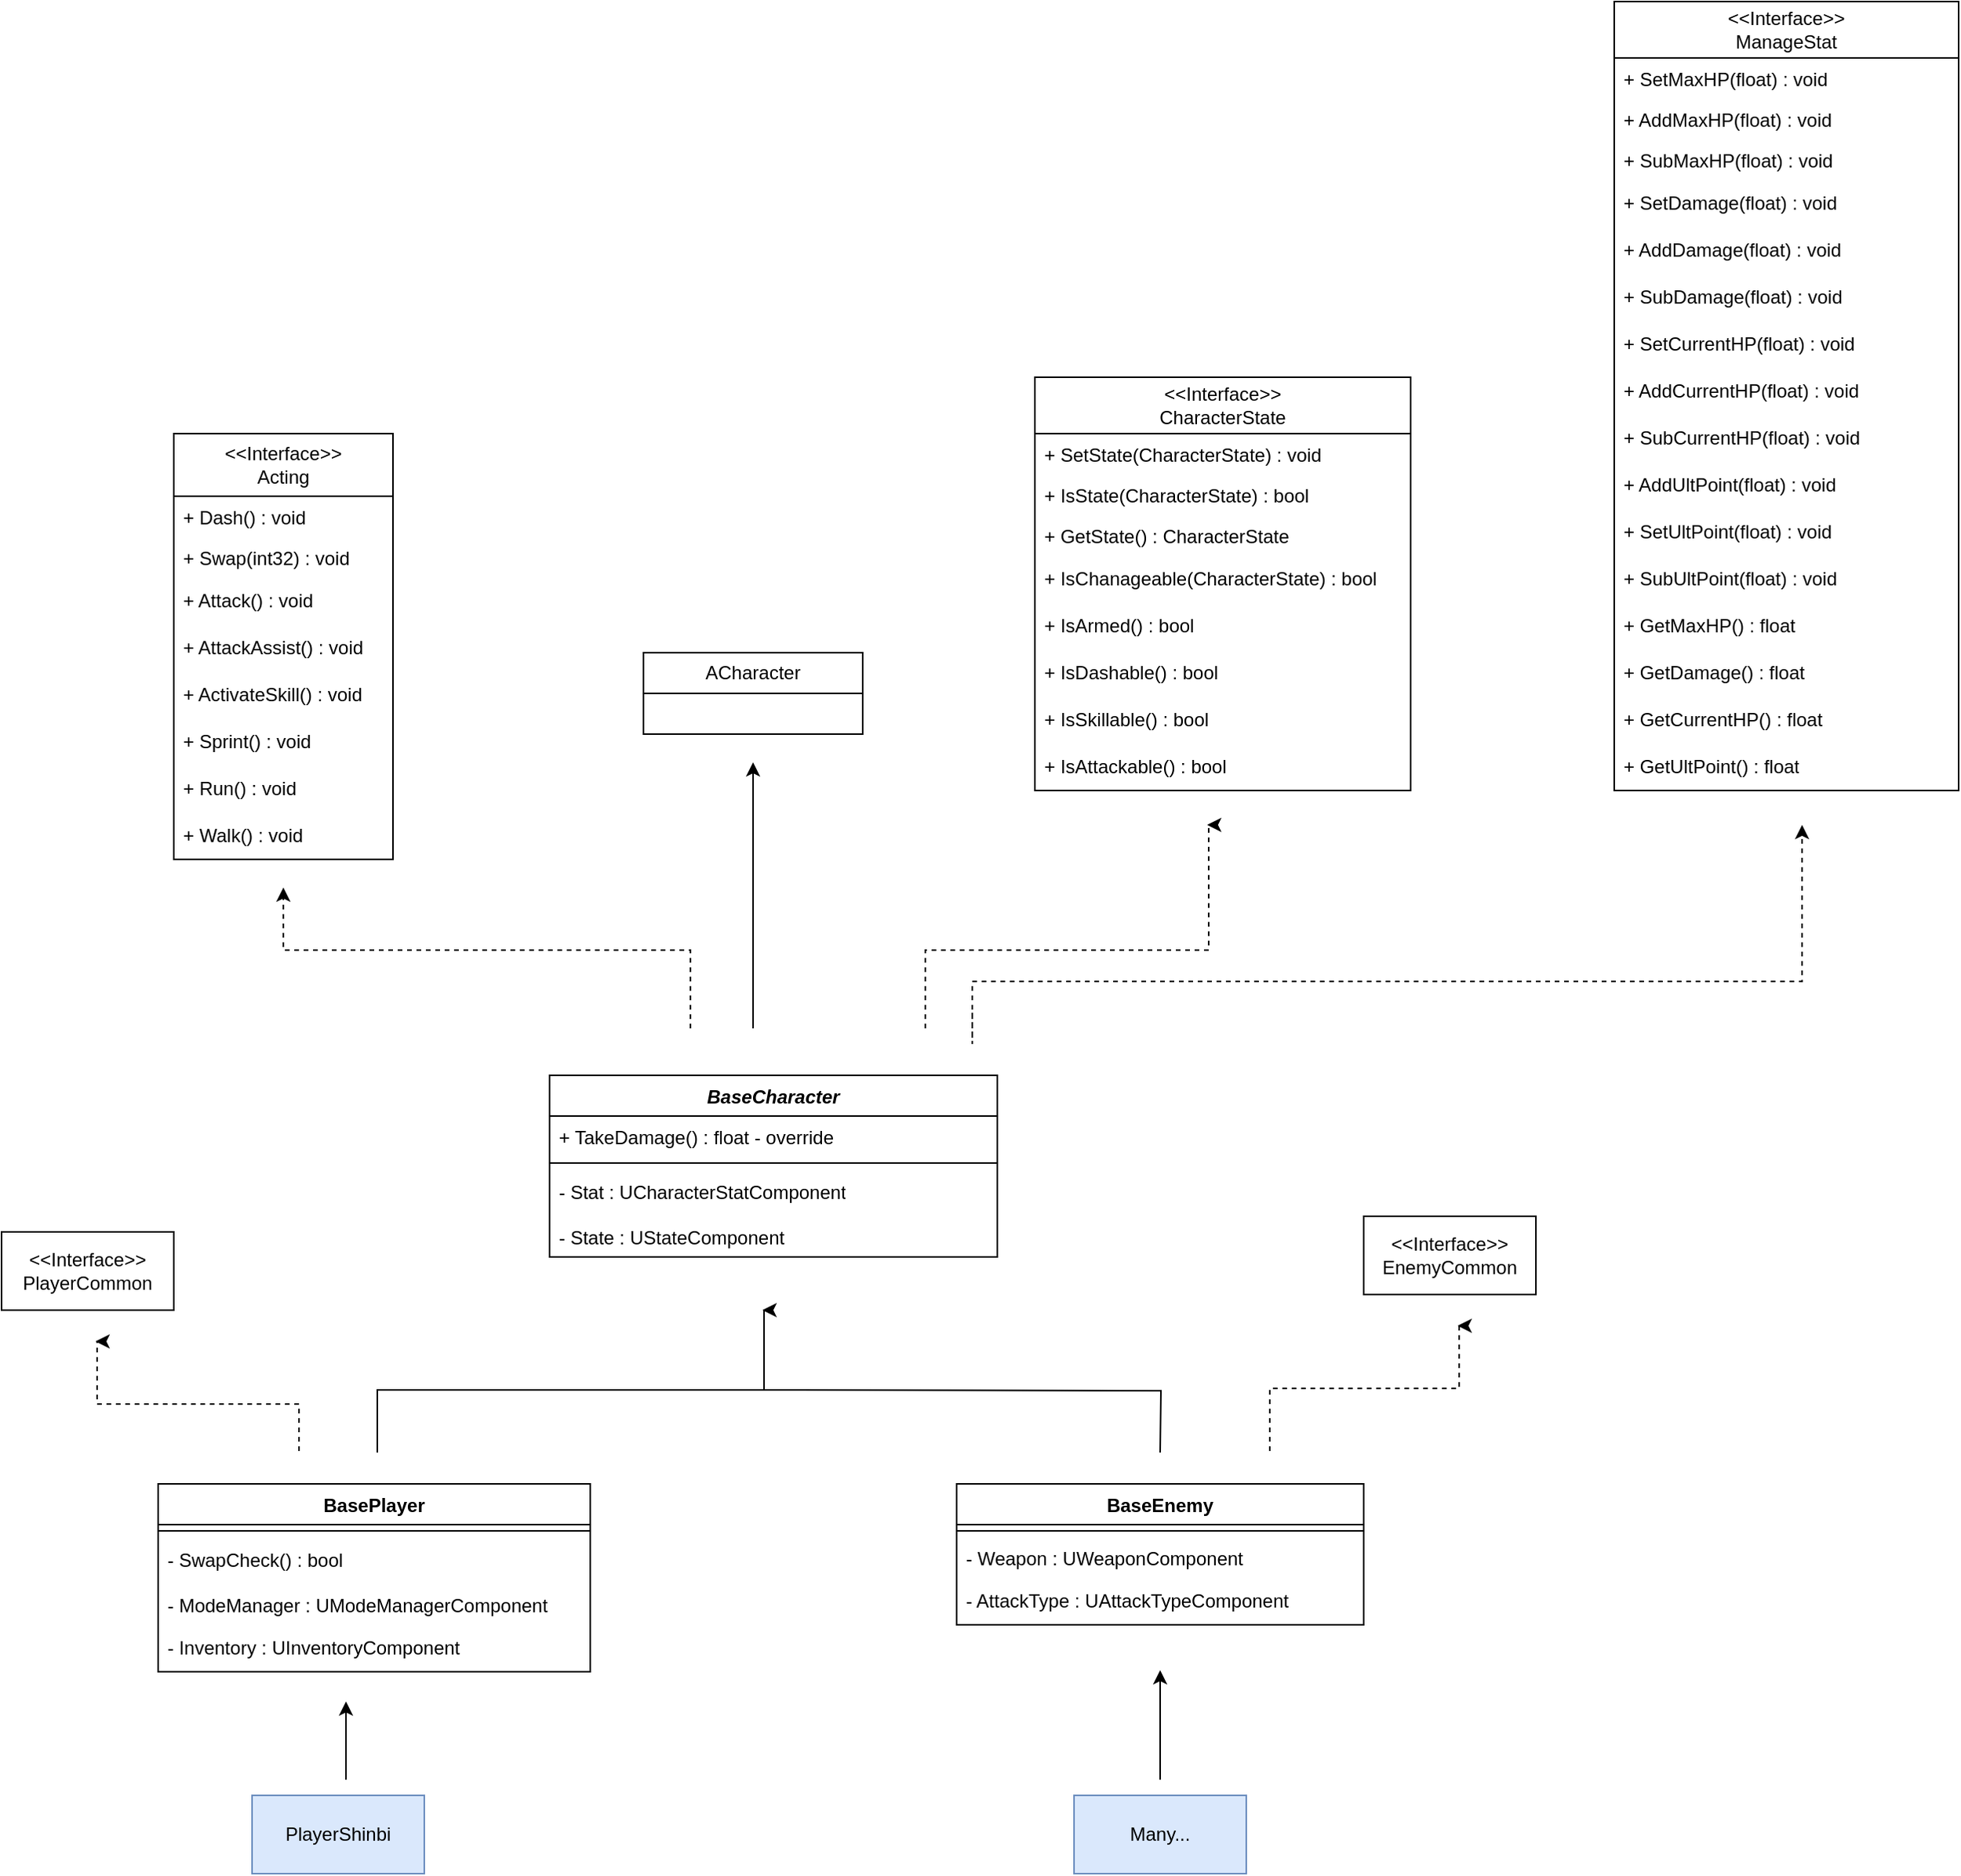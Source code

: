 <mxfile version="21.6.6" type="device">
  <diagram id="C5RBs43oDa-KdzZeNtuy" name="Page-1">
    <mxGraphModel dx="2261" dy="1927" grid="1" gridSize="10" guides="1" tooltips="1" connect="1" arrows="1" fold="1" page="1" pageScale="1" pageWidth="827" pageHeight="1169" math="0" shadow="0">
      <root>
        <mxCell id="WIyWlLk6GJQsqaUBKTNV-0" />
        <mxCell id="WIyWlLk6GJQsqaUBKTNV-1" parent="WIyWlLk6GJQsqaUBKTNV-0" />
        <mxCell id="do8VormS2UY2-VCmtVHz-10" value="BaseCharacter" style="swimlane;fontStyle=3;align=center;verticalAlign=top;childLayout=stackLayout;horizontal=1;startSize=26;horizontalStack=0;resizeParent=1;resizeParentMax=0;resizeLast=0;collapsible=1;marginBottom=0;whiteSpace=wrap;html=1;" parent="WIyWlLk6GJQsqaUBKTNV-1" vertex="1">
          <mxGeometry x="290" y="130" width="286" height="116" as="geometry" />
        </mxCell>
        <mxCell id="do8VormS2UY2-VCmtVHz-11" value="+ TakeDamage() : float - override" style="text;strokeColor=none;fillColor=none;align=left;verticalAlign=top;spacingLeft=4;spacingRight=4;overflow=hidden;rotatable=0;points=[[0,0.5],[1,0.5]];portConstraint=eastwest;whiteSpace=wrap;html=1;" parent="do8VormS2UY2-VCmtVHz-10" vertex="1">
          <mxGeometry y="26" width="286" height="26" as="geometry" />
        </mxCell>
        <mxCell id="do8VormS2UY2-VCmtVHz-12" value="" style="line;strokeWidth=1;fillColor=none;align=left;verticalAlign=middle;spacingTop=-1;spacingLeft=3;spacingRight=3;rotatable=0;labelPosition=right;points=[];portConstraint=eastwest;strokeColor=inherit;" parent="do8VormS2UY2-VCmtVHz-10" vertex="1">
          <mxGeometry y="52" width="286" height="8" as="geometry" />
        </mxCell>
        <mxCell id="do8VormS2UY2-VCmtVHz-48" value="- Stat : UCharacterStatComponent" style="text;strokeColor=none;fillColor=none;align=left;verticalAlign=middle;spacingLeft=4;spacingRight=4;overflow=hidden;points=[[0,0.5],[1,0.5]];portConstraint=eastwest;rotatable=0;whiteSpace=wrap;html=1;" parent="do8VormS2UY2-VCmtVHz-10" vertex="1">
          <mxGeometry y="60" width="286" height="30" as="geometry" />
        </mxCell>
        <mxCell id="do8VormS2UY2-VCmtVHz-13" value="- State : UStateComponent" style="text;strokeColor=none;fillColor=none;align=left;verticalAlign=top;spacingLeft=4;spacingRight=4;overflow=hidden;rotatable=0;points=[[0,0.5],[1,0.5]];portConstraint=eastwest;whiteSpace=wrap;html=1;" parent="do8VormS2UY2-VCmtVHz-10" vertex="1">
          <mxGeometry y="90" width="286" height="26" as="geometry" />
        </mxCell>
        <mxCell id="do8VormS2UY2-VCmtVHz-14" value="BasePlayer" style="swimlane;fontStyle=1;align=center;verticalAlign=top;childLayout=stackLayout;horizontal=1;startSize=26;horizontalStack=0;resizeParent=1;resizeParentMax=0;resizeLast=0;collapsible=1;marginBottom=0;whiteSpace=wrap;html=1;" parent="WIyWlLk6GJQsqaUBKTNV-1" vertex="1">
          <mxGeometry x="40" y="391" width="276" height="120" as="geometry" />
        </mxCell>
        <mxCell id="do8VormS2UY2-VCmtVHz-16" value="" style="line;strokeWidth=1;fillColor=none;align=left;verticalAlign=middle;spacingTop=-1;spacingLeft=3;spacingRight=3;rotatable=0;labelPosition=right;points=[];portConstraint=eastwest;strokeColor=inherit;" parent="do8VormS2UY2-VCmtVHz-14" vertex="1">
          <mxGeometry y="26" width="276" height="8" as="geometry" />
        </mxCell>
        <mxCell id="do8VormS2UY2-VCmtVHz-26" value="- SwapCheck() : bool" style="text;strokeColor=none;fillColor=none;align=left;verticalAlign=middle;spacingLeft=4;spacingRight=4;overflow=hidden;points=[[0,0.5],[1,0.5]];portConstraint=eastwest;rotatable=0;whiteSpace=wrap;html=1;" parent="do8VormS2UY2-VCmtVHz-14" vertex="1">
          <mxGeometry y="34" width="276" height="30" as="geometry" />
        </mxCell>
        <mxCell id="do8VormS2UY2-VCmtVHz-17" value="- ModeManager : UModeManagerComponent" style="text;strokeColor=none;fillColor=none;align=left;verticalAlign=top;spacingLeft=4;spacingRight=4;overflow=hidden;rotatable=0;points=[[0,0.5],[1,0.5]];portConstraint=eastwest;whiteSpace=wrap;html=1;" parent="do8VormS2UY2-VCmtVHz-14" vertex="1">
          <mxGeometry y="64" width="276" height="26" as="geometry" />
        </mxCell>
        <mxCell id="do8VormS2UY2-VCmtVHz-22" value="- Inventory : UInventoryComponent" style="text;strokeColor=none;fillColor=none;align=left;verticalAlign=middle;spacingLeft=4;spacingRight=4;overflow=hidden;points=[[0,0.5],[1,0.5]];portConstraint=eastwest;rotatable=0;whiteSpace=wrap;html=1;" parent="do8VormS2UY2-VCmtVHz-14" vertex="1">
          <mxGeometry y="90" width="276" height="30" as="geometry" />
        </mxCell>
        <mxCell id="do8VormS2UY2-VCmtVHz-18" value="BaseEnemy" style="swimlane;fontStyle=1;align=center;verticalAlign=top;childLayout=stackLayout;horizontal=1;startSize=26;horizontalStack=0;resizeParent=1;resizeParentMax=0;resizeLast=0;collapsible=1;marginBottom=0;whiteSpace=wrap;html=1;" parent="WIyWlLk6GJQsqaUBKTNV-1" vertex="1">
          <mxGeometry x="550" y="391" width="260" height="90" as="geometry" />
        </mxCell>
        <mxCell id="do8VormS2UY2-VCmtVHz-20" value="" style="line;strokeWidth=1;fillColor=none;align=left;verticalAlign=middle;spacingTop=-1;spacingLeft=3;spacingRight=3;rotatable=0;labelPosition=right;points=[];portConstraint=eastwest;strokeColor=inherit;" parent="do8VormS2UY2-VCmtVHz-18" vertex="1">
          <mxGeometry y="26" width="260" height="8" as="geometry" />
        </mxCell>
        <mxCell id="do8VormS2UY2-VCmtVHz-21" value="- Weapon : UWeaponComponent" style="text;strokeColor=none;fillColor=none;align=left;verticalAlign=top;spacingLeft=4;spacingRight=4;overflow=hidden;rotatable=0;points=[[0,0.5],[1,0.5]];portConstraint=eastwest;whiteSpace=wrap;html=1;" parent="do8VormS2UY2-VCmtVHz-18" vertex="1">
          <mxGeometry y="34" width="260" height="26" as="geometry" />
        </mxCell>
        <mxCell id="FVJ9Rpuq2_7bHsIPSwf8-13" value="- AttackType : UAttackTypeComponent" style="text;strokeColor=none;fillColor=none;align=left;verticalAlign=middle;spacingLeft=4;spacingRight=4;overflow=hidden;points=[[0,0.5],[1,0.5]];portConstraint=eastwest;rotatable=0;whiteSpace=wrap;html=1;" vertex="1" parent="do8VormS2UY2-VCmtVHz-18">
          <mxGeometry y="60" width="260" height="30" as="geometry" />
        </mxCell>
        <mxCell id="do8VormS2UY2-VCmtVHz-27" value="" style="endArrow=classic;html=1;rounded=0;edgeStyle=orthogonalEdgeStyle;startArrow=none;startFill=0;" parent="WIyWlLk6GJQsqaUBKTNV-1" edge="1">
          <mxGeometry width="50" height="50" relative="1" as="geometry">
            <mxPoint x="180" y="371" as="sourcePoint" />
            <mxPoint x="426" y="280" as="targetPoint" />
            <Array as="points">
              <mxPoint x="180" y="331" />
              <mxPoint x="427" y="331" />
            </Array>
          </mxGeometry>
        </mxCell>
        <mxCell id="do8VormS2UY2-VCmtVHz-32" value="" style="endArrow=none;html=1;rounded=0;edgeStyle=orthogonalEdgeStyle;" parent="WIyWlLk6GJQsqaUBKTNV-1" edge="1">
          <mxGeometry width="50" height="50" relative="1" as="geometry">
            <mxPoint x="420" y="331" as="sourcePoint" />
            <mxPoint x="680" y="371" as="targetPoint" />
          </mxGeometry>
        </mxCell>
        <mxCell id="do8VormS2UY2-VCmtVHz-33" value="&amp;lt;&amp;lt;Interface&amp;gt;&amp;gt;&lt;br&gt;Acting" style="swimlane;fontStyle=0;childLayout=stackLayout;horizontal=1;startSize=40;fillColor=none;horizontalStack=0;resizeParent=1;resizeParentMax=0;resizeLast=0;collapsible=1;marginBottom=0;whiteSpace=wrap;html=1;" parent="WIyWlLk6GJQsqaUBKTNV-1" vertex="1">
          <mxGeometry x="50" y="-280" width="140" height="272" as="geometry" />
        </mxCell>
        <mxCell id="do8VormS2UY2-VCmtVHz-34" value="+ Dash() : void" style="text;strokeColor=none;fillColor=none;align=left;verticalAlign=top;spacingLeft=4;spacingRight=4;overflow=hidden;rotatable=0;points=[[0,0.5],[1,0.5]];portConstraint=eastwest;whiteSpace=wrap;html=1;" parent="do8VormS2UY2-VCmtVHz-33" vertex="1">
          <mxGeometry y="40" width="140" height="26" as="geometry" />
        </mxCell>
        <mxCell id="do8VormS2UY2-VCmtVHz-35" value="+ Swap(int32) : void" style="text;strokeColor=none;fillColor=none;align=left;verticalAlign=top;spacingLeft=4;spacingRight=4;overflow=hidden;rotatable=0;points=[[0,0.5],[1,0.5]];portConstraint=eastwest;whiteSpace=wrap;html=1;" parent="do8VormS2UY2-VCmtVHz-33" vertex="1">
          <mxGeometry y="66" width="140" height="26" as="geometry" />
        </mxCell>
        <mxCell id="do8VormS2UY2-VCmtVHz-44" value="+ Attack() : void" style="text;strokeColor=none;fillColor=none;align=left;verticalAlign=middle;spacingLeft=4;spacingRight=4;overflow=hidden;points=[[0,0.5],[1,0.5]];portConstraint=eastwest;rotatable=0;whiteSpace=wrap;html=1;" parent="do8VormS2UY2-VCmtVHz-33" vertex="1">
          <mxGeometry y="92" width="140" height="30" as="geometry" />
        </mxCell>
        <mxCell id="do8VormS2UY2-VCmtVHz-47" value="+ AttackAssist() : void" style="text;strokeColor=none;fillColor=none;align=left;verticalAlign=middle;spacingLeft=4;spacingRight=4;overflow=hidden;points=[[0,0.5],[1,0.5]];portConstraint=eastwest;rotatable=0;whiteSpace=wrap;html=1;" parent="do8VormS2UY2-VCmtVHz-33" vertex="1">
          <mxGeometry y="122" width="140" height="30" as="geometry" />
        </mxCell>
        <mxCell id="do8VormS2UY2-VCmtVHz-43" value="+ ActivateSkill() : void" style="text;strokeColor=none;fillColor=none;align=left;verticalAlign=middle;spacingLeft=4;spacingRight=4;overflow=hidden;points=[[0,0.5],[1,0.5]];portConstraint=eastwest;rotatable=0;whiteSpace=wrap;html=1;" parent="do8VormS2UY2-VCmtVHz-33" vertex="1">
          <mxGeometry y="152" width="140" height="30" as="geometry" />
        </mxCell>
        <mxCell id="do8VormS2UY2-VCmtVHz-46" value="+ Sprint() : void" style="text;strokeColor=none;fillColor=none;align=left;verticalAlign=middle;spacingLeft=4;spacingRight=4;overflow=hidden;points=[[0,0.5],[1,0.5]];portConstraint=eastwest;rotatable=0;whiteSpace=wrap;html=1;" parent="do8VormS2UY2-VCmtVHz-33" vertex="1">
          <mxGeometry y="182" width="140" height="30" as="geometry" />
        </mxCell>
        <mxCell id="do8VormS2UY2-VCmtVHz-49" value="+ Run() : void" style="text;strokeColor=none;fillColor=none;align=left;verticalAlign=middle;spacingLeft=4;spacingRight=4;overflow=hidden;points=[[0,0.5],[1,0.5]];portConstraint=eastwest;rotatable=0;whiteSpace=wrap;html=1;" parent="do8VormS2UY2-VCmtVHz-33" vertex="1">
          <mxGeometry y="212" width="140" height="30" as="geometry" />
        </mxCell>
        <mxCell id="do8VormS2UY2-VCmtVHz-50" value="+ Walk() : void" style="text;strokeColor=none;fillColor=none;align=left;verticalAlign=middle;spacingLeft=4;spacingRight=4;overflow=hidden;points=[[0,0.5],[1,0.5]];portConstraint=eastwest;rotatable=0;whiteSpace=wrap;html=1;" parent="do8VormS2UY2-VCmtVHz-33" vertex="1">
          <mxGeometry y="242" width="140" height="30" as="geometry" />
        </mxCell>
        <mxCell id="do8VormS2UY2-VCmtVHz-37" value="" style="endArrow=classic;html=1;rounded=0;edgeStyle=orthogonalEdgeStyle;dashed=1;" parent="WIyWlLk6GJQsqaUBKTNV-1" edge="1">
          <mxGeometry width="50" height="50" relative="1" as="geometry">
            <mxPoint x="380" y="100" as="sourcePoint" />
            <mxPoint x="120" y="10" as="targetPoint" />
            <Array as="points">
              <mxPoint x="380" y="100" />
              <mxPoint x="380" y="50" />
              <mxPoint x="120" y="50" />
            </Array>
          </mxGeometry>
        </mxCell>
        <mxCell id="do8VormS2UY2-VCmtVHz-38" value="" style="endArrow=classic;html=1;rounded=0;" parent="WIyWlLk6GJQsqaUBKTNV-1" edge="1">
          <mxGeometry width="50" height="50" relative="1" as="geometry">
            <mxPoint x="420" y="100" as="sourcePoint" />
            <mxPoint x="420" y="-70" as="targetPoint" />
          </mxGeometry>
        </mxCell>
        <mxCell id="do8VormS2UY2-VCmtVHz-39" value="ACharacter" style="swimlane;fontStyle=0;childLayout=stackLayout;horizontal=1;startSize=26;fillColor=none;horizontalStack=0;resizeParent=1;resizeParentMax=0;resizeLast=0;collapsible=1;marginBottom=0;whiteSpace=wrap;html=1;" parent="WIyWlLk6GJQsqaUBKTNV-1" vertex="1">
          <mxGeometry x="350" y="-140" width="140" height="52" as="geometry" />
        </mxCell>
        <mxCell id="FVJ9Rpuq2_7bHsIPSwf8-1" value="&amp;lt;&amp;lt;Interface&amp;gt;&amp;gt;&lt;br&gt;CharacterState" style="swimlane;fontStyle=0;childLayout=stackLayout;horizontal=1;startSize=36;fillColor=none;horizontalStack=0;resizeParent=1;resizeParentMax=0;resizeLast=0;collapsible=1;marginBottom=0;whiteSpace=wrap;html=1;" vertex="1" parent="WIyWlLk6GJQsqaUBKTNV-1">
          <mxGeometry x="600" y="-316" width="240" height="264" as="geometry" />
        </mxCell>
        <mxCell id="FVJ9Rpuq2_7bHsIPSwf8-3" value="+ SetState(CharacterState) : void" style="text;strokeColor=none;fillColor=none;align=left;verticalAlign=top;spacingLeft=4;spacingRight=4;overflow=hidden;rotatable=0;points=[[0,0.5],[1,0.5]];portConstraint=eastwest;whiteSpace=wrap;html=1;" vertex="1" parent="FVJ9Rpuq2_7bHsIPSwf8-1">
          <mxGeometry y="36" width="240" height="26" as="geometry" />
        </mxCell>
        <mxCell id="FVJ9Rpuq2_7bHsIPSwf8-2" value="+ IsState(CharacterState) : bool" style="text;strokeColor=none;fillColor=none;align=left;verticalAlign=top;spacingLeft=4;spacingRight=4;overflow=hidden;rotatable=0;points=[[0,0.5],[1,0.5]];portConstraint=eastwest;whiteSpace=wrap;html=1;" vertex="1" parent="FVJ9Rpuq2_7bHsIPSwf8-1">
          <mxGeometry y="62" width="240" height="26" as="geometry" />
        </mxCell>
        <mxCell id="FVJ9Rpuq2_7bHsIPSwf8-4" value="+ GetState() : CharacterState" style="text;strokeColor=none;fillColor=none;align=left;verticalAlign=top;spacingLeft=4;spacingRight=4;overflow=hidden;rotatable=0;points=[[0,0.5],[1,0.5]];portConstraint=eastwest;whiteSpace=wrap;html=1;" vertex="1" parent="FVJ9Rpuq2_7bHsIPSwf8-1">
          <mxGeometry y="88" width="240" height="26" as="geometry" />
        </mxCell>
        <mxCell id="FVJ9Rpuq2_7bHsIPSwf8-5" value="+ IsChanageable(CharacterState) : bool" style="text;strokeColor=none;fillColor=none;align=left;verticalAlign=middle;spacingLeft=4;spacingRight=4;overflow=hidden;points=[[0,0.5],[1,0.5]];portConstraint=eastwest;rotatable=0;whiteSpace=wrap;html=1;" vertex="1" parent="FVJ9Rpuq2_7bHsIPSwf8-1">
          <mxGeometry y="114" width="240" height="30" as="geometry" />
        </mxCell>
        <mxCell id="FVJ9Rpuq2_7bHsIPSwf8-7" value="+ IsArmed() : bool" style="text;strokeColor=none;fillColor=none;align=left;verticalAlign=middle;spacingLeft=4;spacingRight=4;overflow=hidden;points=[[0,0.5],[1,0.5]];portConstraint=eastwest;rotatable=0;whiteSpace=wrap;html=1;" vertex="1" parent="FVJ9Rpuq2_7bHsIPSwf8-1">
          <mxGeometry y="144" width="240" height="30" as="geometry" />
        </mxCell>
        <mxCell id="FVJ9Rpuq2_7bHsIPSwf8-8" value="+ IsDashable() : bool" style="text;strokeColor=none;fillColor=none;align=left;verticalAlign=middle;spacingLeft=4;spacingRight=4;overflow=hidden;points=[[0,0.5],[1,0.5]];portConstraint=eastwest;rotatable=0;whiteSpace=wrap;html=1;" vertex="1" parent="FVJ9Rpuq2_7bHsIPSwf8-1">
          <mxGeometry y="174" width="240" height="30" as="geometry" />
        </mxCell>
        <mxCell id="FVJ9Rpuq2_7bHsIPSwf8-10" value="+ IsSkillable() : bool" style="text;strokeColor=none;fillColor=none;align=left;verticalAlign=middle;spacingLeft=4;spacingRight=4;overflow=hidden;points=[[0,0.5],[1,0.5]];portConstraint=eastwest;rotatable=0;whiteSpace=wrap;html=1;" vertex="1" parent="FVJ9Rpuq2_7bHsIPSwf8-1">
          <mxGeometry y="204" width="240" height="30" as="geometry" />
        </mxCell>
        <mxCell id="FVJ9Rpuq2_7bHsIPSwf8-9" value="+ IsAttackable() : bool" style="text;strokeColor=none;fillColor=none;align=left;verticalAlign=middle;spacingLeft=4;spacingRight=4;overflow=hidden;points=[[0,0.5],[1,0.5]];portConstraint=eastwest;rotatable=0;whiteSpace=wrap;html=1;" vertex="1" parent="FVJ9Rpuq2_7bHsIPSwf8-1">
          <mxGeometry y="234" width="240" height="30" as="geometry" />
        </mxCell>
        <mxCell id="FVJ9Rpuq2_7bHsIPSwf8-6" value="" style="endArrow=classic;html=1;rounded=0;edgeStyle=orthogonalEdgeStyle;dashed=1;" edge="1" parent="WIyWlLk6GJQsqaUBKTNV-1">
          <mxGeometry width="50" height="50" relative="1" as="geometry">
            <mxPoint x="530" y="100" as="sourcePoint" />
            <mxPoint x="710" y="-30" as="targetPoint" />
            <Array as="points">
              <mxPoint x="530" y="50" />
              <mxPoint x="711" y="50" />
            </Array>
          </mxGeometry>
        </mxCell>
        <mxCell id="FVJ9Rpuq2_7bHsIPSwf8-11" value="PlayerShinbi" style="html=1;whiteSpace=wrap;fillColor=#dae8fc;strokeColor=#6c8ebf;" vertex="1" parent="WIyWlLk6GJQsqaUBKTNV-1">
          <mxGeometry x="100" y="590" width="110" height="50" as="geometry" />
        </mxCell>
        <mxCell id="FVJ9Rpuq2_7bHsIPSwf8-12" value="" style="endArrow=classic;html=1;rounded=0;" edge="1" parent="WIyWlLk6GJQsqaUBKTNV-1">
          <mxGeometry width="50" height="50" relative="1" as="geometry">
            <mxPoint x="160" y="580" as="sourcePoint" />
            <mxPoint x="160" y="530" as="targetPoint" />
          </mxGeometry>
        </mxCell>
        <mxCell id="FVJ9Rpuq2_7bHsIPSwf8-14" value="Many..." style="html=1;whiteSpace=wrap;fillColor=#dae8fc;strokeColor=#6c8ebf;" vertex="1" parent="WIyWlLk6GJQsqaUBKTNV-1">
          <mxGeometry x="625" y="590" width="110" height="50" as="geometry" />
        </mxCell>
        <mxCell id="FVJ9Rpuq2_7bHsIPSwf8-15" value="" style="endArrow=classic;html=1;rounded=0;" edge="1" parent="WIyWlLk6GJQsqaUBKTNV-1">
          <mxGeometry width="50" height="50" relative="1" as="geometry">
            <mxPoint x="680" y="580" as="sourcePoint" />
            <mxPoint x="680" y="510" as="targetPoint" />
          </mxGeometry>
        </mxCell>
        <mxCell id="FVJ9Rpuq2_7bHsIPSwf8-16" value="&amp;lt;&amp;lt;Interface&amp;gt;&amp;gt;&lt;br&gt;ManageStat" style="swimlane;fontStyle=0;childLayout=stackLayout;horizontal=1;startSize=36;fillColor=none;horizontalStack=0;resizeParent=1;resizeParentMax=0;resizeLast=0;collapsible=1;marginBottom=0;whiteSpace=wrap;html=1;" vertex="1" parent="WIyWlLk6GJQsqaUBKTNV-1">
          <mxGeometry x="970" y="-556" width="220" height="504" as="geometry" />
        </mxCell>
        <mxCell id="FVJ9Rpuq2_7bHsIPSwf8-17" value="+ SetMaxHP(float) : void" style="text;strokeColor=none;fillColor=none;align=left;verticalAlign=top;spacingLeft=4;spacingRight=4;overflow=hidden;rotatable=0;points=[[0,0.5],[1,0.5]];portConstraint=eastwest;whiteSpace=wrap;html=1;" vertex="1" parent="FVJ9Rpuq2_7bHsIPSwf8-16">
          <mxGeometry y="36" width="220" height="26" as="geometry" />
        </mxCell>
        <mxCell id="FVJ9Rpuq2_7bHsIPSwf8-18" value="+ AddMaxHP(float) : void" style="text;strokeColor=none;fillColor=none;align=left;verticalAlign=top;spacingLeft=4;spacingRight=4;overflow=hidden;rotatable=0;points=[[0,0.5],[1,0.5]];portConstraint=eastwest;whiteSpace=wrap;html=1;" vertex="1" parent="FVJ9Rpuq2_7bHsIPSwf8-16">
          <mxGeometry y="62" width="220" height="26" as="geometry" />
        </mxCell>
        <mxCell id="FVJ9Rpuq2_7bHsIPSwf8-19" value="+ SubMaxHP(float) : void" style="text;strokeColor=none;fillColor=none;align=left;verticalAlign=top;spacingLeft=4;spacingRight=4;overflow=hidden;rotatable=0;points=[[0,0.5],[1,0.5]];portConstraint=eastwest;whiteSpace=wrap;html=1;" vertex="1" parent="FVJ9Rpuq2_7bHsIPSwf8-16">
          <mxGeometry y="88" width="220" height="26" as="geometry" />
        </mxCell>
        <mxCell id="FVJ9Rpuq2_7bHsIPSwf8-20" value="+ SetDamage(float) : void" style="text;strokeColor=none;fillColor=none;align=left;verticalAlign=middle;spacingLeft=4;spacingRight=4;overflow=hidden;points=[[0,0.5],[1,0.5]];portConstraint=eastwest;rotatable=0;whiteSpace=wrap;html=1;" vertex="1" parent="FVJ9Rpuq2_7bHsIPSwf8-16">
          <mxGeometry y="114" width="220" height="30" as="geometry" />
        </mxCell>
        <mxCell id="FVJ9Rpuq2_7bHsIPSwf8-21" value="+ AddDamage(float) : void" style="text;strokeColor=none;fillColor=none;align=left;verticalAlign=middle;spacingLeft=4;spacingRight=4;overflow=hidden;points=[[0,0.5],[1,0.5]];portConstraint=eastwest;rotatable=0;whiteSpace=wrap;html=1;" vertex="1" parent="FVJ9Rpuq2_7bHsIPSwf8-16">
          <mxGeometry y="144" width="220" height="30" as="geometry" />
        </mxCell>
        <mxCell id="FVJ9Rpuq2_7bHsIPSwf8-22" value="+ SubDamage(float) : void" style="text;strokeColor=none;fillColor=none;align=left;verticalAlign=middle;spacingLeft=4;spacingRight=4;overflow=hidden;points=[[0,0.5],[1,0.5]];portConstraint=eastwest;rotatable=0;whiteSpace=wrap;html=1;" vertex="1" parent="FVJ9Rpuq2_7bHsIPSwf8-16">
          <mxGeometry y="174" width="220" height="30" as="geometry" />
        </mxCell>
        <mxCell id="FVJ9Rpuq2_7bHsIPSwf8-23" value="+ SetCurrentHP(float) : void" style="text;strokeColor=none;fillColor=none;align=left;verticalAlign=middle;spacingLeft=4;spacingRight=4;overflow=hidden;points=[[0,0.5],[1,0.5]];portConstraint=eastwest;rotatable=0;whiteSpace=wrap;html=1;" vertex="1" parent="FVJ9Rpuq2_7bHsIPSwf8-16">
          <mxGeometry y="204" width="220" height="30" as="geometry" />
        </mxCell>
        <mxCell id="FVJ9Rpuq2_7bHsIPSwf8-24" value="+ AddCurrentHP(float) : void" style="text;strokeColor=none;fillColor=none;align=left;verticalAlign=middle;spacingLeft=4;spacingRight=4;overflow=hidden;points=[[0,0.5],[1,0.5]];portConstraint=eastwest;rotatable=0;whiteSpace=wrap;html=1;" vertex="1" parent="FVJ9Rpuq2_7bHsIPSwf8-16">
          <mxGeometry y="234" width="220" height="30" as="geometry" />
        </mxCell>
        <mxCell id="FVJ9Rpuq2_7bHsIPSwf8-25" value="+ SubCurrentHP(float) : void" style="text;strokeColor=none;fillColor=none;align=left;verticalAlign=middle;spacingLeft=4;spacingRight=4;overflow=hidden;points=[[0,0.5],[1,0.5]];portConstraint=eastwest;rotatable=0;whiteSpace=wrap;html=1;" vertex="1" parent="FVJ9Rpuq2_7bHsIPSwf8-16">
          <mxGeometry y="264" width="220" height="30" as="geometry" />
        </mxCell>
        <mxCell id="FVJ9Rpuq2_7bHsIPSwf8-30" value="+ AddUltPoint(float) : void" style="text;strokeColor=none;fillColor=none;align=left;verticalAlign=middle;spacingLeft=4;spacingRight=4;overflow=hidden;points=[[0,0.5],[1,0.5]];portConstraint=eastwest;rotatable=0;whiteSpace=wrap;html=1;" vertex="1" parent="FVJ9Rpuq2_7bHsIPSwf8-16">
          <mxGeometry y="294" width="220" height="30" as="geometry" />
        </mxCell>
        <mxCell id="FVJ9Rpuq2_7bHsIPSwf8-29" value="+ SetUltPoint(float) : void" style="text;strokeColor=none;fillColor=none;align=left;verticalAlign=middle;spacingLeft=4;spacingRight=4;overflow=hidden;points=[[0,0.5],[1,0.5]];portConstraint=eastwest;rotatable=0;whiteSpace=wrap;html=1;" vertex="1" parent="FVJ9Rpuq2_7bHsIPSwf8-16">
          <mxGeometry y="324" width="220" height="30" as="geometry" />
        </mxCell>
        <mxCell id="FVJ9Rpuq2_7bHsIPSwf8-31" value="+ SubUltPoint(float) : void" style="text;strokeColor=none;fillColor=none;align=left;verticalAlign=middle;spacingLeft=4;spacingRight=4;overflow=hidden;points=[[0,0.5],[1,0.5]];portConstraint=eastwest;rotatable=0;whiteSpace=wrap;html=1;" vertex="1" parent="FVJ9Rpuq2_7bHsIPSwf8-16">
          <mxGeometry y="354" width="220" height="30" as="geometry" />
        </mxCell>
        <mxCell id="FVJ9Rpuq2_7bHsIPSwf8-26" value="+ GetMaxHP() : float" style="text;strokeColor=none;fillColor=none;align=left;verticalAlign=middle;spacingLeft=4;spacingRight=4;overflow=hidden;points=[[0,0.5],[1,0.5]];portConstraint=eastwest;rotatable=0;whiteSpace=wrap;html=1;" vertex="1" parent="FVJ9Rpuq2_7bHsIPSwf8-16">
          <mxGeometry y="384" width="220" height="30" as="geometry" />
        </mxCell>
        <mxCell id="FVJ9Rpuq2_7bHsIPSwf8-27" value="+ GetDamage() : float" style="text;strokeColor=none;fillColor=none;align=left;verticalAlign=middle;spacingLeft=4;spacingRight=4;overflow=hidden;points=[[0,0.5],[1,0.5]];portConstraint=eastwest;rotatable=0;whiteSpace=wrap;html=1;" vertex="1" parent="FVJ9Rpuq2_7bHsIPSwf8-16">
          <mxGeometry y="414" width="220" height="30" as="geometry" />
        </mxCell>
        <mxCell id="FVJ9Rpuq2_7bHsIPSwf8-28" value="+ GetCurrentHP() : float" style="text;strokeColor=none;fillColor=none;align=left;verticalAlign=middle;spacingLeft=4;spacingRight=4;overflow=hidden;points=[[0,0.5],[1,0.5]];portConstraint=eastwest;rotatable=0;whiteSpace=wrap;html=1;" vertex="1" parent="FVJ9Rpuq2_7bHsIPSwf8-16">
          <mxGeometry y="444" width="220" height="30" as="geometry" />
        </mxCell>
        <mxCell id="FVJ9Rpuq2_7bHsIPSwf8-32" value="+ GetUltPoint() : float" style="text;strokeColor=none;fillColor=none;align=left;verticalAlign=middle;spacingLeft=4;spacingRight=4;overflow=hidden;points=[[0,0.5],[1,0.5]];portConstraint=eastwest;rotatable=0;whiteSpace=wrap;html=1;" vertex="1" parent="FVJ9Rpuq2_7bHsIPSwf8-16">
          <mxGeometry y="474" width="220" height="30" as="geometry" />
        </mxCell>
        <mxCell id="FVJ9Rpuq2_7bHsIPSwf8-33" value="" style="endArrow=classic;html=1;rounded=0;edgeStyle=orthogonalEdgeStyle;dashed=1;" edge="1" parent="WIyWlLk6GJQsqaUBKTNV-1">
          <mxGeometry width="50" height="50" relative="1" as="geometry">
            <mxPoint x="560" y="90" as="sourcePoint" />
            <mxPoint x="1090" y="-30" as="targetPoint" />
            <Array as="points">
              <mxPoint x="560" y="110" />
              <mxPoint x="560" y="70" />
              <mxPoint x="1090" y="70" />
            </Array>
          </mxGeometry>
        </mxCell>
        <mxCell id="FVJ9Rpuq2_7bHsIPSwf8-34" value="&amp;lt;&amp;lt;Interface&amp;gt;&amp;gt;&lt;br&gt;PlayerCommon" style="html=1;whiteSpace=wrap;" vertex="1" parent="WIyWlLk6GJQsqaUBKTNV-1">
          <mxGeometry x="-60" y="230" width="110" height="50" as="geometry" />
        </mxCell>
        <mxCell id="FVJ9Rpuq2_7bHsIPSwf8-35" value="" style="endArrow=classic;html=1;rounded=0;edgeStyle=orthogonalEdgeStyle;dashed=1;" edge="1" parent="WIyWlLk6GJQsqaUBKTNV-1">
          <mxGeometry width="50" height="50" relative="1" as="geometry">
            <mxPoint x="130" y="370" as="sourcePoint" />
            <mxPoint y="300" as="targetPoint" />
            <Array as="points">
              <mxPoint x="130" y="340" />
              <mxPoint x="1" y="340" />
            </Array>
          </mxGeometry>
        </mxCell>
        <mxCell id="FVJ9Rpuq2_7bHsIPSwf8-36" value="&amp;lt;&amp;lt;Interface&amp;gt;&amp;gt;&lt;br&gt;EnemyCommon" style="html=1;whiteSpace=wrap;" vertex="1" parent="WIyWlLk6GJQsqaUBKTNV-1">
          <mxGeometry x="810" y="220" width="110" height="50" as="geometry" />
        </mxCell>
        <mxCell id="FVJ9Rpuq2_7bHsIPSwf8-37" value="" style="endArrow=classic;html=1;rounded=0;edgeStyle=orthogonalEdgeStyle;dashed=1;" edge="1" parent="WIyWlLk6GJQsqaUBKTNV-1">
          <mxGeometry width="50" height="50" relative="1" as="geometry">
            <mxPoint x="750" y="370" as="sourcePoint" />
            <mxPoint x="870" y="290" as="targetPoint" />
            <Array as="points">
              <mxPoint x="750" y="330" />
              <mxPoint x="871" y="330" />
            </Array>
          </mxGeometry>
        </mxCell>
      </root>
    </mxGraphModel>
  </diagram>
</mxfile>
